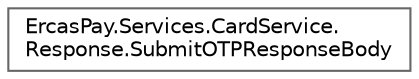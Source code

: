 digraph "Graphical Class Hierarchy"
{
 // LATEX_PDF_SIZE
  bgcolor="transparent";
  edge [fontname=Helvetica,fontsize=10,labelfontname=Helvetica,labelfontsize=10];
  node [fontname=Helvetica,fontsize=10,shape=box,height=0.2,width=0.4];
  rankdir="LR";
  Node0 [id="Node000000",label="ErcasPay.Services.CardService.\lResponse.SubmitOTPResponseBody",height=0.2,width=0.4,color="grey40", fillcolor="white", style="filled",URL="$classErcasPay_1_1Services_1_1CardService_1_1Response_1_1SubmitOTPResponseBody.html",tooltip="Submit OTP API response."];
}
